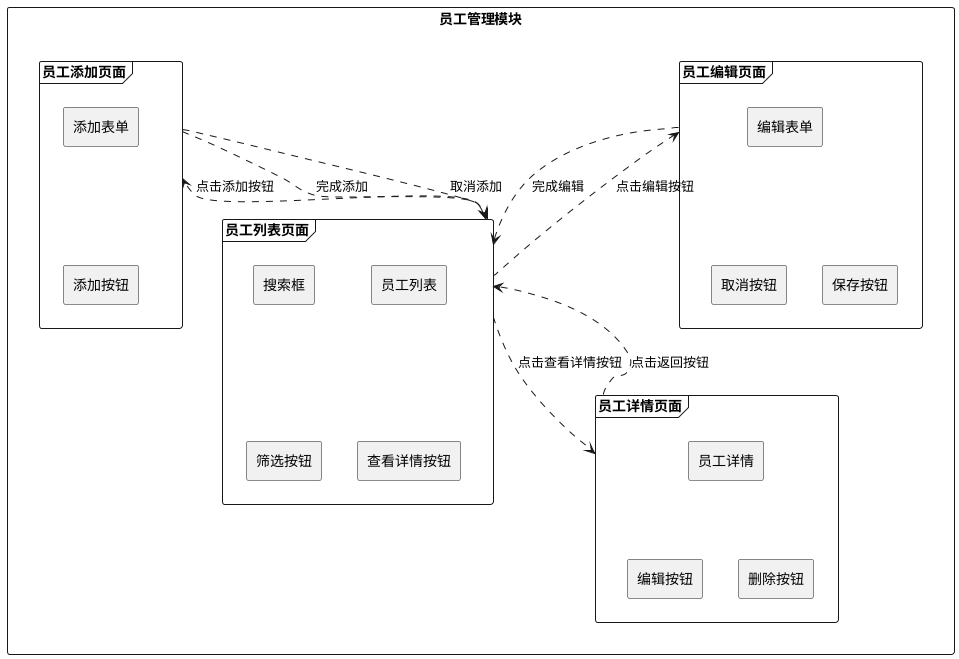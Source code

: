 @startuml
skinparam packageStyle rectangle
rectangle 员工管理模块 {
  frame 员工列表页面 {
    rectangle 员工列表
    rectangle 搜索框
    rectangle 筛选按钮
    rectangle 查看详情按钮
    员工列表 -[hidden]- 查看详情按钮
    搜索框 -[hidden]- 筛选按钮
  }
  frame 员工详情页面 {
    rectangle 员工详情
    rectangle 编辑按钮
    rectangle 删除按钮
    员工详情 -[hidden]- 编辑按钮
    员工详情 -[hidden]- 删除按钮
  }
  frame 员工编辑页面 {
    rectangle 编辑表单
    rectangle 保存按钮
    rectangle 取消按钮
    编辑表单 -[hidden]- 保存按钮
    编辑表单 -[hidden]- 取消按钮
  }
  frame 员工添加页面 {
    rectangle 添加表单
    rectangle 添加按钮
    rectangle 取消按钮
    添加表单 -[hidden]- 添加按钮
    添加表单 -[hidden]- 取消按钮
  }
  员工列表页面 ..> 员工详情页面 : 点击查看详情按钮
  员工详情页面 ..> 员工列表页面 : 点击返回按钮
  员工列表页面 ..> 员工编辑页面 : 点击编辑按钮
  员工编辑页面 ..> 员工列表页面 : 完成编辑
  员工列表页面 ..> 员工添加页面 : 点击添加按钮
  员工添加页面 ..> 员工列表页面 : 完成添加
  员工添加页面 ..> 员工列表页面 : 取消添加
}
@enduml
